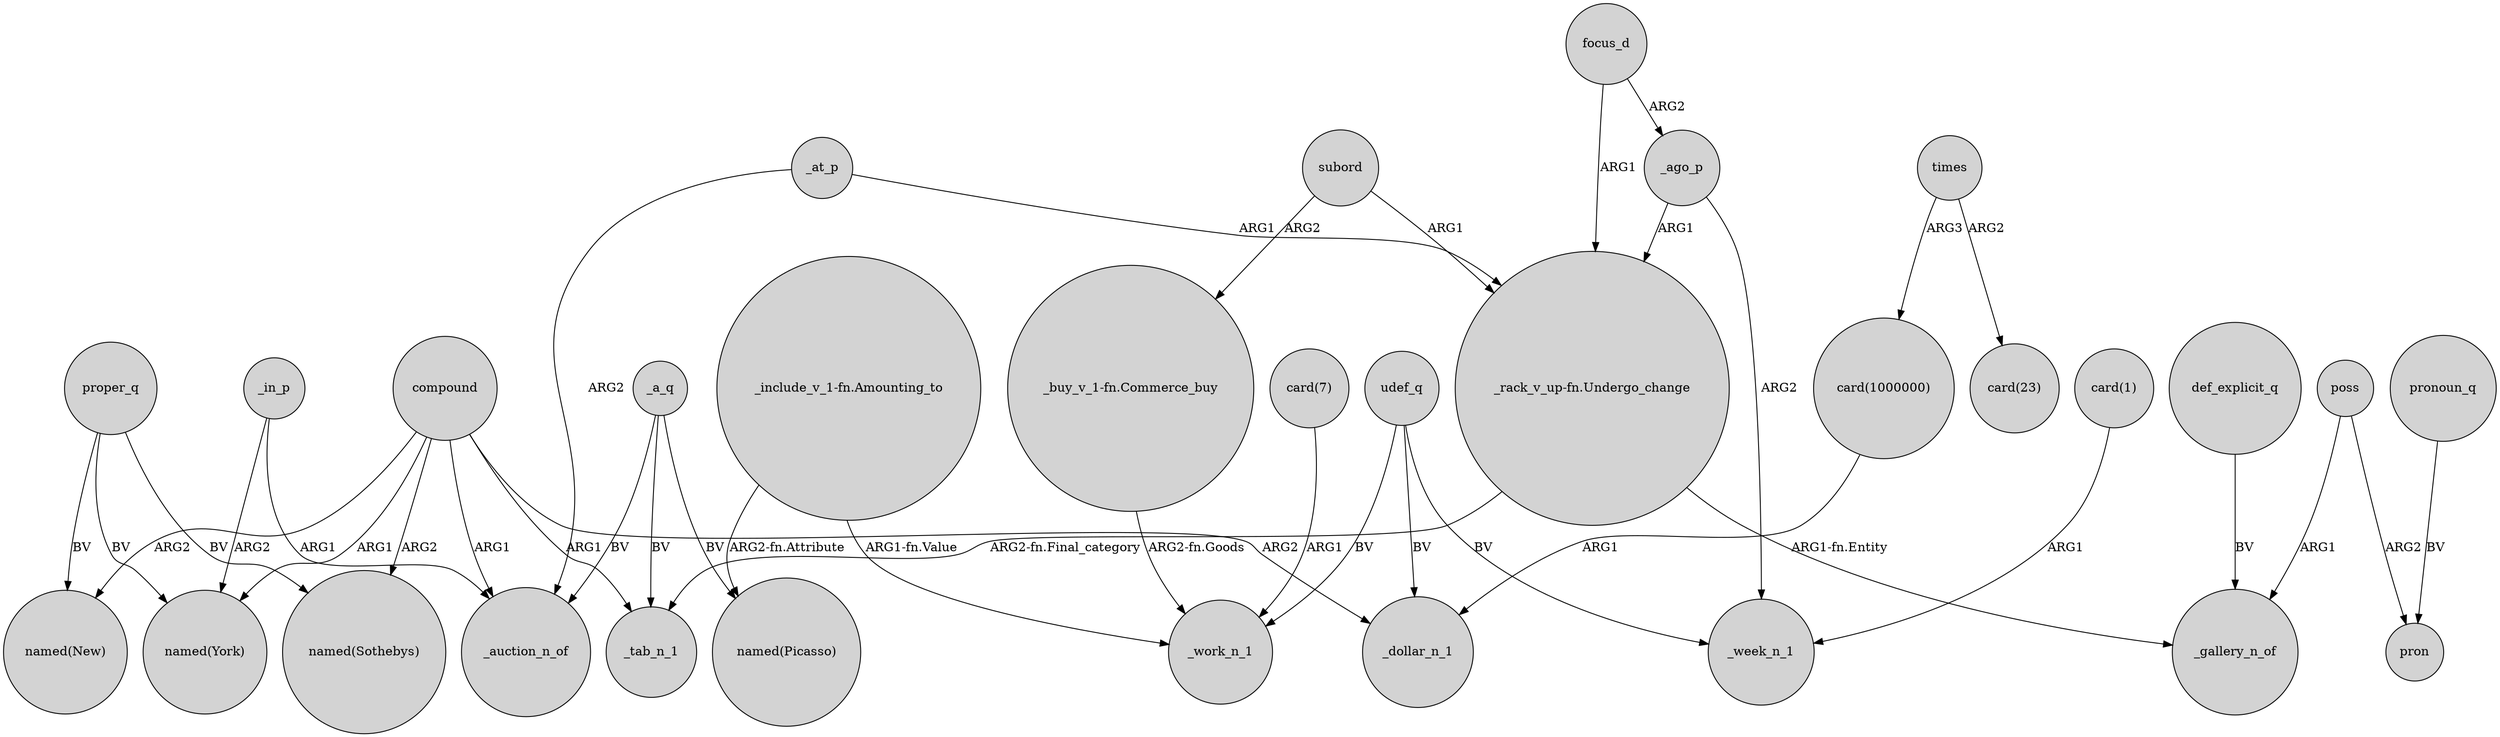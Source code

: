digraph {
	node [shape=circle style=filled]
	subord -> "_rack_v_up-fn.Undergo_change" [label=ARG1]
	"_include_v_1-fn.Amounting_to" -> _work_n_1 [label="ARG1-fn.Value"]
	"_rack_v_up-fn.Undergo_change" -> _tab_n_1 [label="ARG2-fn.Final_category"]
	"card(1)" -> _week_n_1 [label=ARG1]
	_in_p -> _auction_n_of [label=ARG1]
	compound -> "named(New)" [label=ARG2]
	"_buy_v_1-fn.Commerce_buy" -> _work_n_1 [label="ARG2-fn.Goods"]
	focus_d -> _ago_p [label=ARG2]
	compound -> _tab_n_1 [label=ARG1]
	proper_q -> "named(New)" [label=BV]
	def_explicit_q -> _gallery_n_of [label=BV]
	times -> "card(1000000)" [label=ARG3]
	udef_q -> _work_n_1 [label=BV]
	focus_d -> "_rack_v_up-fn.Undergo_change" [label=ARG1]
	compound -> _dollar_n_1 [label=ARG2]
	proper_q -> "named(York)" [label=BV]
	pronoun_q -> pron [label=BV]
	udef_q -> _week_n_1 [label=BV]
	poss -> pron [label=ARG2]
	proper_q -> "named(Sothebys)" [label=BV]
	_a_q -> "named(Picasso)" [label=BV]
	_a_q -> _auction_n_of [label=BV]
	_in_p -> "named(York)" [label=ARG2]
	"card(7)" -> _work_n_1 [label=ARG1]
	udef_q -> _dollar_n_1 [label=BV]
	"card(1000000)" -> _dollar_n_1 [label=ARG1]
	compound -> "named(Sothebys)" [label=ARG2]
	compound -> _auction_n_of [label=ARG1]
	"_rack_v_up-fn.Undergo_change" -> _gallery_n_of [label="ARG1-fn.Entity"]
	poss -> _gallery_n_of [label=ARG1]
	"_include_v_1-fn.Amounting_to" -> "named(Picasso)" [label="ARG2-fn.Attribute"]
	_ago_p -> "_rack_v_up-fn.Undergo_change" [label=ARG1]
	compound -> "named(York)" [label=ARG1]
	subord -> "_buy_v_1-fn.Commerce_buy" [label=ARG2]
	times -> "card(23)" [label=ARG2]
	_at_p -> "_rack_v_up-fn.Undergo_change" [label=ARG1]
	_a_q -> _tab_n_1 [label=BV]
	_ago_p -> _week_n_1 [label=ARG2]
	_at_p -> _auction_n_of [label=ARG2]
}
